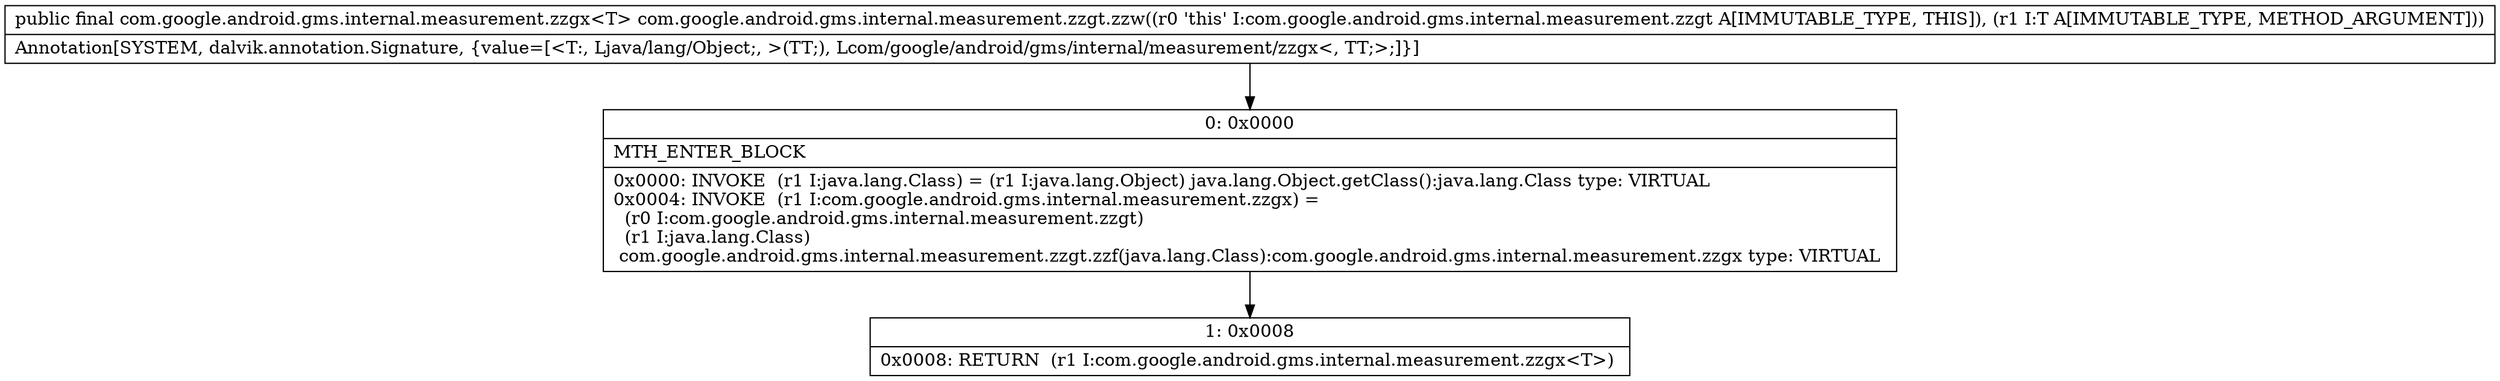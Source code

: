 digraph "CFG forcom.google.android.gms.internal.measurement.zzgt.zzw(Ljava\/lang\/Object;)Lcom\/google\/android\/gms\/internal\/measurement\/zzgx;" {
Node_0 [shape=record,label="{0\:\ 0x0000|MTH_ENTER_BLOCK\l|0x0000: INVOKE  (r1 I:java.lang.Class) = (r1 I:java.lang.Object) java.lang.Object.getClass():java.lang.Class type: VIRTUAL \l0x0004: INVOKE  (r1 I:com.google.android.gms.internal.measurement.zzgx) = \l  (r0 I:com.google.android.gms.internal.measurement.zzgt)\l  (r1 I:java.lang.Class)\l com.google.android.gms.internal.measurement.zzgt.zzf(java.lang.Class):com.google.android.gms.internal.measurement.zzgx type: VIRTUAL \l}"];
Node_1 [shape=record,label="{1\:\ 0x0008|0x0008: RETURN  (r1 I:com.google.android.gms.internal.measurement.zzgx\<T\>) \l}"];
MethodNode[shape=record,label="{public final com.google.android.gms.internal.measurement.zzgx\<T\> com.google.android.gms.internal.measurement.zzgt.zzw((r0 'this' I:com.google.android.gms.internal.measurement.zzgt A[IMMUTABLE_TYPE, THIS]), (r1 I:T A[IMMUTABLE_TYPE, METHOD_ARGUMENT]))  | Annotation[SYSTEM, dalvik.annotation.Signature, \{value=[\<T:, Ljava\/lang\/Object;, \>(TT;), Lcom\/google\/android\/gms\/internal\/measurement\/zzgx\<, TT;\>;]\}]\l}"];
MethodNode -> Node_0;
Node_0 -> Node_1;
}

